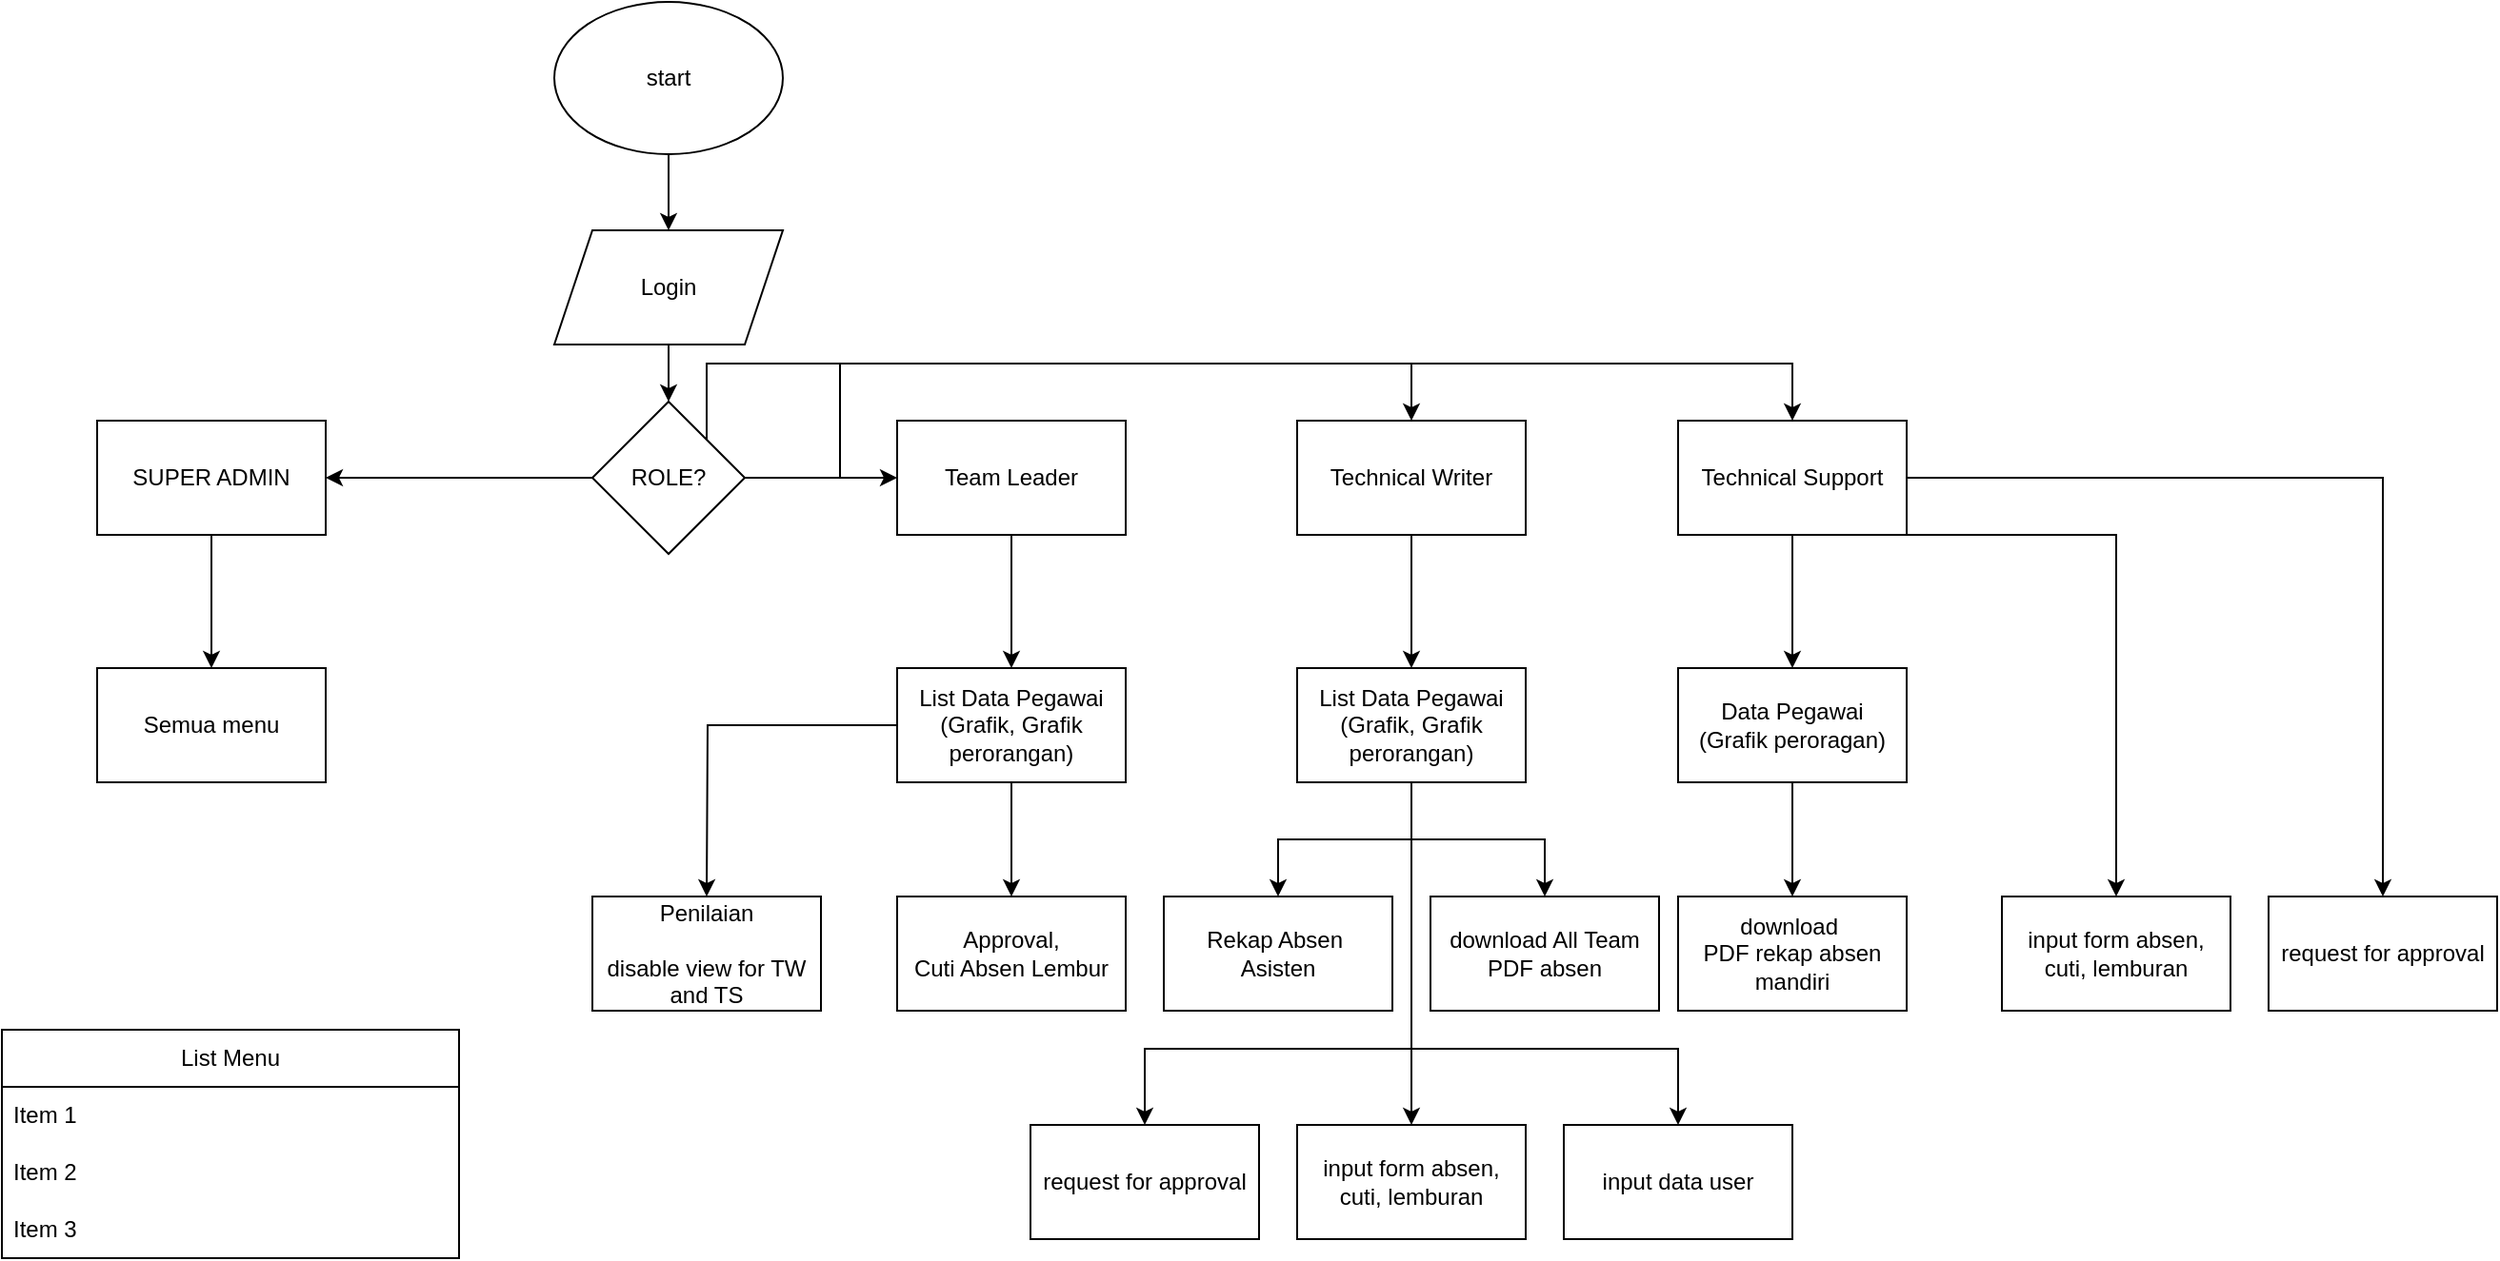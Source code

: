 <mxfile version="24.8.3" pages="2">
  <diagram name="Page-1" id="Abh8Ab_YqIPxYISwBcNc">
    <mxGraphModel dx="925" dy="480" grid="1" gridSize="10" guides="1" tooltips="1" connect="1" arrows="1" fold="1" page="1" pageScale="1" pageWidth="850" pageHeight="1100" math="0" shadow="0">
      <root>
        <mxCell id="0" />
        <mxCell id="1" parent="0" />
        <mxCell id="z9-t8riInL4ESufWAY8V-4" style="edgeStyle=orthogonalEdgeStyle;rounded=0;orthogonalLoop=1;jettySize=auto;html=1;exitX=0.5;exitY=1;exitDx=0;exitDy=0;" edge="1" parent="1" source="z9-t8riInL4ESufWAY8V-1" target="z9-t8riInL4ESufWAY8V-3">
          <mxGeometry relative="1" as="geometry" />
        </mxCell>
        <mxCell id="z9-t8riInL4ESufWAY8V-1" value="start" style="ellipse;whiteSpace=wrap;html=1;" vertex="1" parent="1">
          <mxGeometry x="300" y="50" width="120" height="80" as="geometry" />
        </mxCell>
        <mxCell id="z9-t8riInL4ESufWAY8V-3" value="Login" style="shape=parallelogram;perimeter=parallelogramPerimeter;whiteSpace=wrap;html=1;fixedSize=1;" vertex="1" parent="1">
          <mxGeometry x="300" y="170" width="120" height="60" as="geometry" />
        </mxCell>
        <mxCell id="z9-t8riInL4ESufWAY8V-8" style="edgeStyle=orthogonalEdgeStyle;rounded=0;orthogonalLoop=1;jettySize=auto;html=1;exitX=0;exitY=0.5;exitDx=0;exitDy=0;entryX=1;entryY=0.5;entryDx=0;entryDy=0;" edge="1" parent="1" source="z9-t8riInL4ESufWAY8V-6" target="z9-t8riInL4ESufWAY8V-7">
          <mxGeometry relative="1" as="geometry" />
        </mxCell>
        <mxCell id="z9-t8riInL4ESufWAY8V-12" style="edgeStyle=orthogonalEdgeStyle;rounded=0;orthogonalLoop=1;jettySize=auto;html=1;exitX=1;exitY=0.5;exitDx=0;exitDy=0;" edge="1" parent="1" source="z9-t8riInL4ESufWAY8V-6" target="z9-t8riInL4ESufWAY8V-9">
          <mxGeometry relative="1" as="geometry" />
        </mxCell>
        <mxCell id="z9-t8riInL4ESufWAY8V-14" style="edgeStyle=orthogonalEdgeStyle;rounded=0;orthogonalLoop=1;jettySize=auto;html=1;exitX=1;exitY=0;exitDx=0;exitDy=0;entryX=0.5;entryY=0;entryDx=0;entryDy=0;" edge="1" parent="1" source="z9-t8riInL4ESufWAY8V-6" target="z9-t8riInL4ESufWAY8V-10">
          <mxGeometry relative="1" as="geometry">
            <Array as="points">
              <mxPoint x="380" y="240" />
              <mxPoint x="750" y="240" />
            </Array>
          </mxGeometry>
        </mxCell>
        <mxCell id="z9-t8riInL4ESufWAY8V-30" style="edgeStyle=orthogonalEdgeStyle;rounded=0;orthogonalLoop=1;jettySize=auto;html=1;exitX=1;exitY=0.5;exitDx=0;exitDy=0;entryX=0.5;entryY=0;entryDx=0;entryDy=0;" edge="1" parent="1" source="z9-t8riInL4ESufWAY8V-6" target="z9-t8riInL4ESufWAY8V-11">
          <mxGeometry relative="1" as="geometry">
            <Array as="points">
              <mxPoint x="450" y="300" />
              <mxPoint x="450" y="240" />
              <mxPoint x="950" y="240" />
            </Array>
          </mxGeometry>
        </mxCell>
        <mxCell id="z9-t8riInL4ESufWAY8V-6" value="ROLE?" style="rhombus;whiteSpace=wrap;html=1;" vertex="1" parent="1">
          <mxGeometry x="320" y="260" width="80" height="80" as="geometry" />
        </mxCell>
        <mxCell id="z9-t8riInL4ESufWAY8V-50" style="edgeStyle=orthogonalEdgeStyle;rounded=0;orthogonalLoop=1;jettySize=auto;html=1;exitX=0.5;exitY=1;exitDx=0;exitDy=0;" edge="1" parent="1" source="z9-t8riInL4ESufWAY8V-7" target="z9-t8riInL4ESufWAY8V-49">
          <mxGeometry relative="1" as="geometry" />
        </mxCell>
        <mxCell id="z9-t8riInL4ESufWAY8V-7" value="SUPER ADMIN" style="rounded=0;whiteSpace=wrap;html=1;" vertex="1" parent="1">
          <mxGeometry x="60" y="270" width="120" height="60" as="geometry" />
        </mxCell>
        <mxCell id="z9-t8riInL4ESufWAY8V-17" style="edgeStyle=orthogonalEdgeStyle;rounded=0;orthogonalLoop=1;jettySize=auto;html=1;exitX=0.5;exitY=1;exitDx=0;exitDy=0;entryX=0.5;entryY=0;entryDx=0;entryDy=0;" edge="1" parent="1" source="z9-t8riInL4ESufWAY8V-9" target="z9-t8riInL4ESufWAY8V-16">
          <mxGeometry relative="1" as="geometry" />
        </mxCell>
        <mxCell id="z9-t8riInL4ESufWAY8V-9" value="Team Leader" style="rounded=0;whiteSpace=wrap;html=1;" vertex="1" parent="1">
          <mxGeometry x="480" y="270" width="120" height="60" as="geometry" />
        </mxCell>
        <mxCell id="z9-t8riInL4ESufWAY8V-18" style="edgeStyle=orthogonalEdgeStyle;rounded=0;orthogonalLoop=1;jettySize=auto;html=1;exitX=0.5;exitY=1;exitDx=0;exitDy=0;entryX=0.5;entryY=0;entryDx=0;entryDy=0;" edge="1" parent="1" source="z9-t8riInL4ESufWAY8V-10" target="z9-t8riInL4ESufWAY8V-19">
          <mxGeometry relative="1" as="geometry">
            <mxPoint x="750" y="410" as="targetPoint" />
          </mxGeometry>
        </mxCell>
        <mxCell id="z9-t8riInL4ESufWAY8V-10" value="Technical Writer" style="rounded=0;whiteSpace=wrap;html=1;" vertex="1" parent="1">
          <mxGeometry x="690" y="270" width="120" height="60" as="geometry" />
        </mxCell>
        <mxCell id="z9-t8riInL4ESufWAY8V-31" style="edgeStyle=orthogonalEdgeStyle;rounded=0;orthogonalLoop=1;jettySize=auto;html=1;exitX=0.5;exitY=1;exitDx=0;exitDy=0;" edge="1" parent="1" source="z9-t8riInL4ESufWAY8V-11">
          <mxGeometry relative="1" as="geometry">
            <mxPoint x="950" y="400" as="targetPoint" />
          </mxGeometry>
        </mxCell>
        <mxCell id="z9-t8riInL4ESufWAY8V-47" style="edgeStyle=orthogonalEdgeStyle;rounded=0;orthogonalLoop=1;jettySize=auto;html=1;exitX=0.5;exitY=1;exitDx=0;exitDy=0;entryX=0.5;entryY=0;entryDx=0;entryDy=0;" edge="1" parent="1" source="z9-t8riInL4ESufWAY8V-11" target="z9-t8riInL4ESufWAY8V-39">
          <mxGeometry relative="1" as="geometry">
            <Array as="points">
              <mxPoint x="1120" y="330" />
            </Array>
          </mxGeometry>
        </mxCell>
        <mxCell id="z9-t8riInL4ESufWAY8V-48" style="edgeStyle=orthogonalEdgeStyle;rounded=0;orthogonalLoop=1;jettySize=auto;html=1;exitX=1;exitY=0.5;exitDx=0;exitDy=0;" edge="1" parent="1" source="z9-t8riInL4ESufWAY8V-11" target="z9-t8riInL4ESufWAY8V-43">
          <mxGeometry relative="1" as="geometry" />
        </mxCell>
        <mxCell id="z9-t8riInL4ESufWAY8V-11" value="Technical Support" style="rounded=0;whiteSpace=wrap;html=1;" vertex="1" parent="1">
          <mxGeometry x="890" y="270" width="120" height="60" as="geometry" />
        </mxCell>
        <mxCell id="z9-t8riInL4ESufWAY8V-13" style="edgeStyle=orthogonalEdgeStyle;rounded=0;orthogonalLoop=1;jettySize=auto;html=1;exitX=0.5;exitY=1;exitDx=0;exitDy=0;" edge="1" parent="1" source="z9-t8riInL4ESufWAY8V-3">
          <mxGeometry relative="1" as="geometry">
            <mxPoint x="360" y="260" as="targetPoint" />
          </mxGeometry>
        </mxCell>
        <mxCell id="z9-t8riInL4ESufWAY8V-21" style="edgeStyle=orthogonalEdgeStyle;rounded=0;orthogonalLoop=1;jettySize=auto;html=1;exitX=0.5;exitY=1;exitDx=0;exitDy=0;entryX=0.5;entryY=0;entryDx=0;entryDy=0;" edge="1" parent="1" source="z9-t8riInL4ESufWAY8V-16" target="z9-t8riInL4ESufWAY8V-20">
          <mxGeometry relative="1" as="geometry" />
        </mxCell>
        <mxCell id="z9-t8riInL4ESufWAY8V-22" style="edgeStyle=orthogonalEdgeStyle;rounded=0;orthogonalLoop=1;jettySize=auto;html=1;exitX=0;exitY=0.5;exitDx=0;exitDy=0;" edge="1" parent="1" source="z9-t8riInL4ESufWAY8V-16">
          <mxGeometry relative="1" as="geometry">
            <mxPoint x="380" y="520" as="targetPoint" />
          </mxGeometry>
        </mxCell>
        <mxCell id="z9-t8riInL4ESufWAY8V-16" value="List Data Pegawai&lt;div&gt;(Grafik, Grafik perorangan)&lt;/div&gt;" style="rounded=0;whiteSpace=wrap;html=1;" vertex="1" parent="1">
          <mxGeometry x="480" y="400" width="120" height="60" as="geometry" />
        </mxCell>
        <mxCell id="z9-t8riInL4ESufWAY8V-26" style="edgeStyle=orthogonalEdgeStyle;rounded=0;orthogonalLoop=1;jettySize=auto;html=1;exitX=0.5;exitY=1;exitDx=0;exitDy=0;entryX=0.5;entryY=0;entryDx=0;entryDy=0;" edge="1" parent="1" source="z9-t8riInL4ESufWAY8V-19" target="z9-t8riInL4ESufWAY8V-25">
          <mxGeometry relative="1" as="geometry" />
        </mxCell>
        <mxCell id="z9-t8riInL4ESufWAY8V-29" style="edgeStyle=orthogonalEdgeStyle;rounded=0;orthogonalLoop=1;jettySize=auto;html=1;exitX=0.5;exitY=1;exitDx=0;exitDy=0;" edge="1" parent="1" source="z9-t8riInL4ESufWAY8V-19" target="z9-t8riInL4ESufWAY8V-28">
          <mxGeometry relative="1" as="geometry" />
        </mxCell>
        <mxCell id="z9-t8riInL4ESufWAY8V-36" style="edgeStyle=orthogonalEdgeStyle;rounded=0;orthogonalLoop=1;jettySize=auto;html=1;exitX=0.5;exitY=1;exitDx=0;exitDy=0;" edge="1" parent="1" source="z9-t8riInL4ESufWAY8V-19">
          <mxGeometry relative="1" as="geometry">
            <mxPoint x="750" y="640" as="targetPoint" />
            <Array as="points">
              <mxPoint x="750" y="550" />
              <mxPoint x="750" y="550" />
            </Array>
          </mxGeometry>
        </mxCell>
        <mxCell id="z9-t8riInL4ESufWAY8V-41" style="edgeStyle=orthogonalEdgeStyle;rounded=0;orthogonalLoop=1;jettySize=auto;html=1;exitX=0.5;exitY=1;exitDx=0;exitDy=0;" edge="1" parent="1" source="z9-t8riInL4ESufWAY8V-19">
          <mxGeometry relative="1" as="geometry">
            <mxPoint x="610" y="640" as="targetPoint" />
            <Array as="points">
              <mxPoint x="750" y="600" />
              <mxPoint x="610" y="600" />
            </Array>
          </mxGeometry>
        </mxCell>
        <mxCell id="z9-t8riInL4ESufWAY8V-45" style="edgeStyle=orthogonalEdgeStyle;rounded=0;orthogonalLoop=1;jettySize=auto;html=1;exitX=0.5;exitY=1;exitDx=0;exitDy=0;entryX=0.5;entryY=0;entryDx=0;entryDy=0;" edge="1" parent="1" source="z9-t8riInL4ESufWAY8V-19" target="z9-t8riInL4ESufWAY8V-46">
          <mxGeometry relative="1" as="geometry">
            <mxPoint x="880" y="640" as="targetPoint" />
            <Array as="points">
              <mxPoint x="750" y="600" />
              <mxPoint x="890" y="600" />
            </Array>
          </mxGeometry>
        </mxCell>
        <mxCell id="z9-t8riInL4ESufWAY8V-19" value="List Data Pegawai&lt;div&gt;(Grafik, Grafik peroran&lt;span style=&quot;background-color: initial;&quot;&gt;gan)&lt;/span&gt;&lt;/div&gt;" style="rounded=0;whiteSpace=wrap;html=1;" vertex="1" parent="1">
          <mxGeometry x="690" y="400" width="120" height="60" as="geometry" />
        </mxCell>
        <mxCell id="z9-t8riInL4ESufWAY8V-20" value="Approval,&lt;br&gt;Cuti Absen Lembur" style="rounded=0;whiteSpace=wrap;html=1;" vertex="1" parent="1">
          <mxGeometry x="480" y="520" width="120" height="60" as="geometry" />
        </mxCell>
        <mxCell id="z9-t8riInL4ESufWAY8V-23" value="Penilaian&lt;br&gt;&lt;br&gt;disable view for TW and TS" style="rounded=0;whiteSpace=wrap;html=1;" vertex="1" parent="1">
          <mxGeometry x="320" y="520" width="120" height="60" as="geometry" />
        </mxCell>
        <mxCell id="z9-t8riInL4ESufWAY8V-25" value="Rekap Absen&amp;nbsp;&lt;div&gt;Asisten&lt;/div&gt;" style="rounded=0;whiteSpace=wrap;html=1;" vertex="1" parent="1">
          <mxGeometry x="620" y="520" width="120" height="60" as="geometry" />
        </mxCell>
        <mxCell id="z9-t8riInL4ESufWAY8V-28" value="download All Team PDF absen" style="rounded=0;whiteSpace=wrap;html=1;" vertex="1" parent="1">
          <mxGeometry x="760" y="520" width="120" height="60" as="geometry" />
        </mxCell>
        <mxCell id="z9-t8riInL4ESufWAY8V-35" style="edgeStyle=orthogonalEdgeStyle;rounded=0;orthogonalLoop=1;jettySize=auto;html=1;exitX=0.5;exitY=1;exitDx=0;exitDy=0;" edge="1" parent="1" source="z9-t8riInL4ESufWAY8V-32" target="z9-t8riInL4ESufWAY8V-34">
          <mxGeometry relative="1" as="geometry" />
        </mxCell>
        <mxCell id="z9-t8riInL4ESufWAY8V-32" value="D&lt;span style=&quot;background-color: initial;&quot;&gt;ata Pegawai&lt;/span&gt;&lt;div&gt;&lt;div&gt;(Grafik peroragan)&lt;/div&gt;&lt;/div&gt;" style="rounded=0;whiteSpace=wrap;html=1;" vertex="1" parent="1">
          <mxGeometry x="890" y="400" width="120" height="60" as="geometry" />
        </mxCell>
        <mxCell id="z9-t8riInL4ESufWAY8V-34" value="download&amp;nbsp;&lt;div&gt;PDF rekap absen mandiri&lt;/div&gt;" style="rounded=0;whiteSpace=wrap;html=1;" vertex="1" parent="1">
          <mxGeometry x="890" y="520" width="120" height="60" as="geometry" />
        </mxCell>
        <mxCell id="z9-t8riInL4ESufWAY8V-37" value="input form absen, cuti, lemburan" style="rounded=0;whiteSpace=wrap;html=1;" vertex="1" parent="1">
          <mxGeometry x="690" y="640" width="120" height="60" as="geometry" />
        </mxCell>
        <mxCell id="z9-t8riInL4ESufWAY8V-39" value="input form absen, cuti, lemburan" style="rounded=0;whiteSpace=wrap;html=1;" vertex="1" parent="1">
          <mxGeometry x="1060" y="520" width="120" height="60" as="geometry" />
        </mxCell>
        <mxCell id="z9-t8riInL4ESufWAY8V-42" value="request for approval" style="rounded=0;whiteSpace=wrap;html=1;" vertex="1" parent="1">
          <mxGeometry x="550" y="640" width="120" height="60" as="geometry" />
        </mxCell>
        <mxCell id="z9-t8riInL4ESufWAY8V-43" value="request for approval" style="rounded=0;whiteSpace=wrap;html=1;" vertex="1" parent="1">
          <mxGeometry x="1200" y="520" width="120" height="60" as="geometry" />
        </mxCell>
        <mxCell id="z9-t8riInL4ESufWAY8V-46" value="input data user" style="rounded=0;whiteSpace=wrap;html=1;" vertex="1" parent="1">
          <mxGeometry x="830" y="640" width="120" height="60" as="geometry" />
        </mxCell>
        <mxCell id="z9-t8riInL4ESufWAY8V-49" value="Semua menu" style="rounded=0;whiteSpace=wrap;html=1;" vertex="1" parent="1">
          <mxGeometry x="60" y="400" width="120" height="60" as="geometry" />
        </mxCell>
        <mxCell id="tqKK85_YQoqlVZYUtq19-2" value="List Menu" style="swimlane;fontStyle=0;childLayout=stackLayout;horizontal=1;startSize=30;horizontalStack=0;resizeParent=1;resizeParentMax=0;resizeLast=0;collapsible=1;marginBottom=0;whiteSpace=wrap;html=1;" vertex="1" parent="1">
          <mxGeometry x="10" y="590" width="240" height="120" as="geometry" />
        </mxCell>
        <mxCell id="tqKK85_YQoqlVZYUtq19-3" value="Item 1" style="text;strokeColor=none;fillColor=none;align=left;verticalAlign=middle;spacingLeft=4;spacingRight=4;overflow=hidden;points=[[0,0.5],[1,0.5]];portConstraint=eastwest;rotatable=0;whiteSpace=wrap;html=1;" vertex="1" parent="tqKK85_YQoqlVZYUtq19-2">
          <mxGeometry y="30" width="240" height="30" as="geometry" />
        </mxCell>
        <mxCell id="tqKK85_YQoqlVZYUtq19-4" value="Item 2" style="text;strokeColor=none;fillColor=none;align=left;verticalAlign=middle;spacingLeft=4;spacingRight=4;overflow=hidden;points=[[0,0.5],[1,0.5]];portConstraint=eastwest;rotatable=0;whiteSpace=wrap;html=1;" vertex="1" parent="tqKK85_YQoqlVZYUtq19-2">
          <mxGeometry y="60" width="240" height="30" as="geometry" />
        </mxCell>
        <mxCell id="tqKK85_YQoqlVZYUtq19-5" value="Item 3" style="text;strokeColor=none;fillColor=none;align=left;verticalAlign=middle;spacingLeft=4;spacingRight=4;overflow=hidden;points=[[0,0.5],[1,0.5]];portConstraint=eastwest;rotatable=0;whiteSpace=wrap;html=1;" vertex="1" parent="tqKK85_YQoqlVZYUtq19-2">
          <mxGeometry y="90" width="240" height="30" as="geometry" />
        </mxCell>
      </root>
    </mxGraphModel>
  </diagram>
  <diagram id="qU-C9qVBnO5gdpXQTzCQ" name="Page-2">
    <mxGraphModel grid="1" page="1" gridSize="10" guides="1" tooltips="1" connect="1" arrows="1" fold="1" pageScale="1" pageWidth="850" pageHeight="1100" math="0" shadow="0">
      <root>
        <mxCell id="0" />
        <mxCell id="1" parent="0" />
      </root>
    </mxGraphModel>
  </diagram>
</mxfile>

